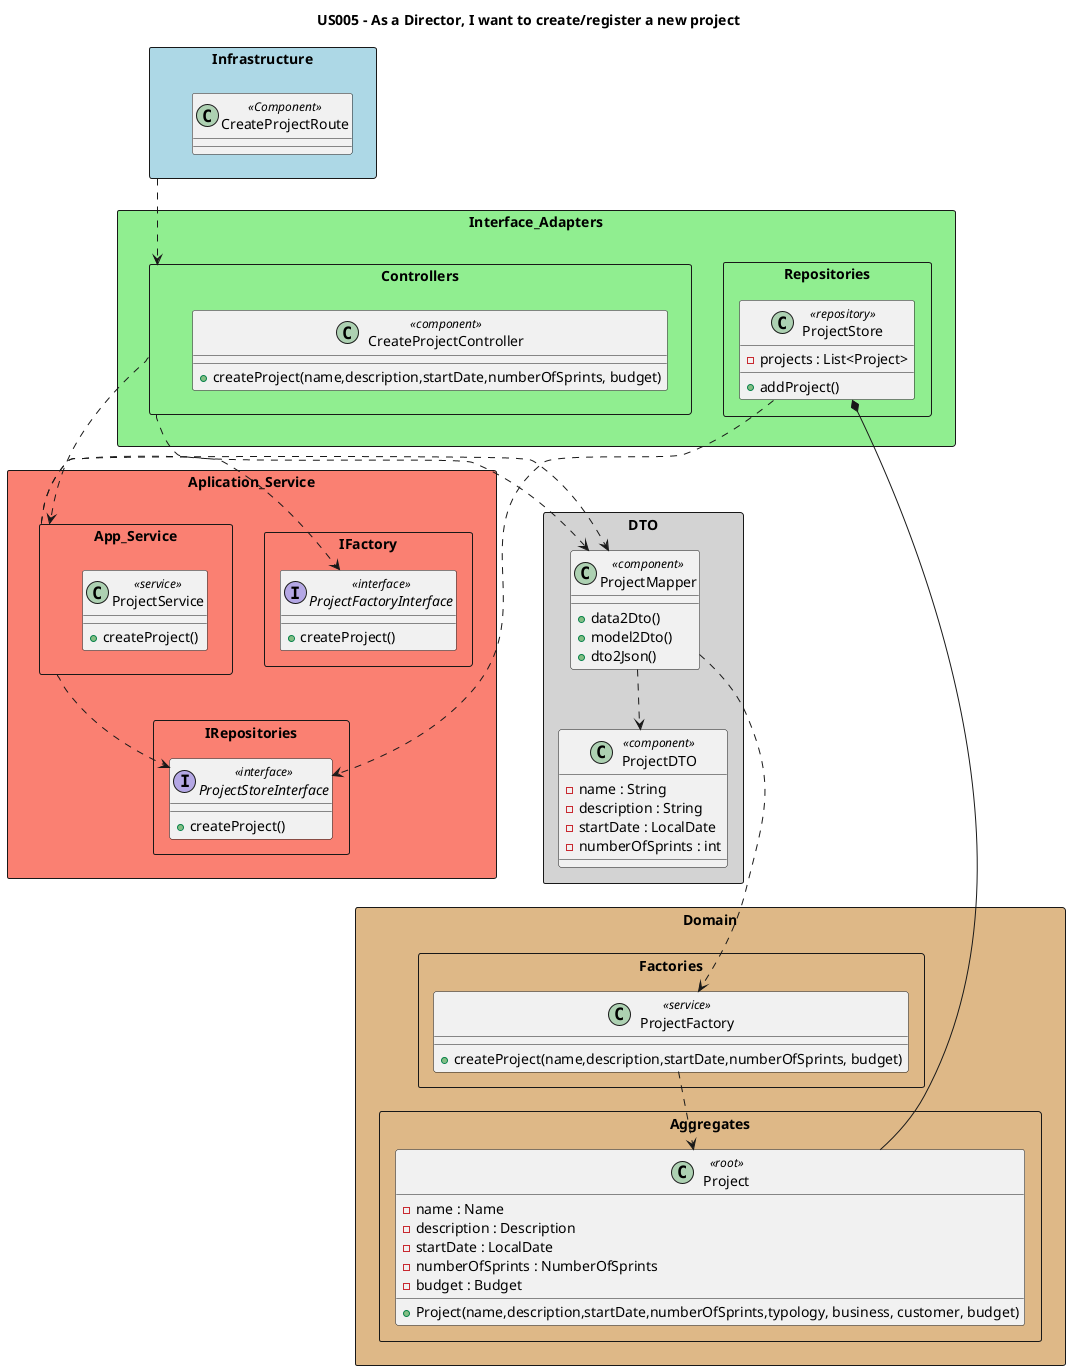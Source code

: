 @startuml
'https://plantuml.com/class-diagram

title US005 - As a Director, I want to create/register a new project

package Infrastructure <<Rectangle>> #lightblue {
class CreateProjectRoute <<Component>>{
}
}

package Interface_Adapters <<Rectangle>> #lightgreen{
package Controllers <<Rectangle>> {
class CreateProjectController <<component>> {
+createProject(name,description,startDate,numberOfSprints, budget)
}
}
package Repositories <<Rectangle>> {
class ProjectStore <<repository>> {
-projects : List<Project>
+addProject()
}
}
}

package Domain <<Rectangle>> #burlywood{
package Aggregates <<Rectangle>> {
class Project <<root>> {
-name : Name
-description : Description
-startDate : LocalDate
-numberOfSprints : NumberOfSprints
-budget : Budget
+Project(name,description,startDate,numberOfSprints,typology, business, customer, budget)
}
}
package Factories <<Rectangle>> {
class ProjectFactory <<service>> {
+createProject(name,description,startDate,numberOfSprints, budget)
}
}
}

package DTO <<Rectangle>> #lightgrey{
class ProjectMapper <<component>> {
+data2Dto()
+model2Dto()
+dto2Json()
}

class ProjectDTO <<component>> {
-name : String
-description : String
-startDate : LocalDate
-numberOfSprints : int
}
}

package Aplication_Service <<Rectangle>> #salmon {

package IFactory <<Rectangle>> {
interface ProjectFactoryInterface <<interface>>{
+createProject()
}
}
package IRepositories <<Rectangle>> {
interface ProjectStoreInterface <<interface>>{
+createProject()
}
}

package App_Service <<Rectangle>> {
class ProjectService <<service>> {
+createProject()
}
}
}

Infrastructure ..> Controllers
Controllers ..> App_Service
Controllers ..> ProjectMapper
ProjectMapper ...> ProjectFactory
ProjectFactory ..> Project
App_Service ..> ProjectStoreInterface
App_Service .> ProjectFactoryInterface
App_Service .> ProjectMapper
ProjectMapper ..> ProjectDTO
ProjectStore *-- Project
ProjectStore ..> ProjectStoreInterface

@enduml